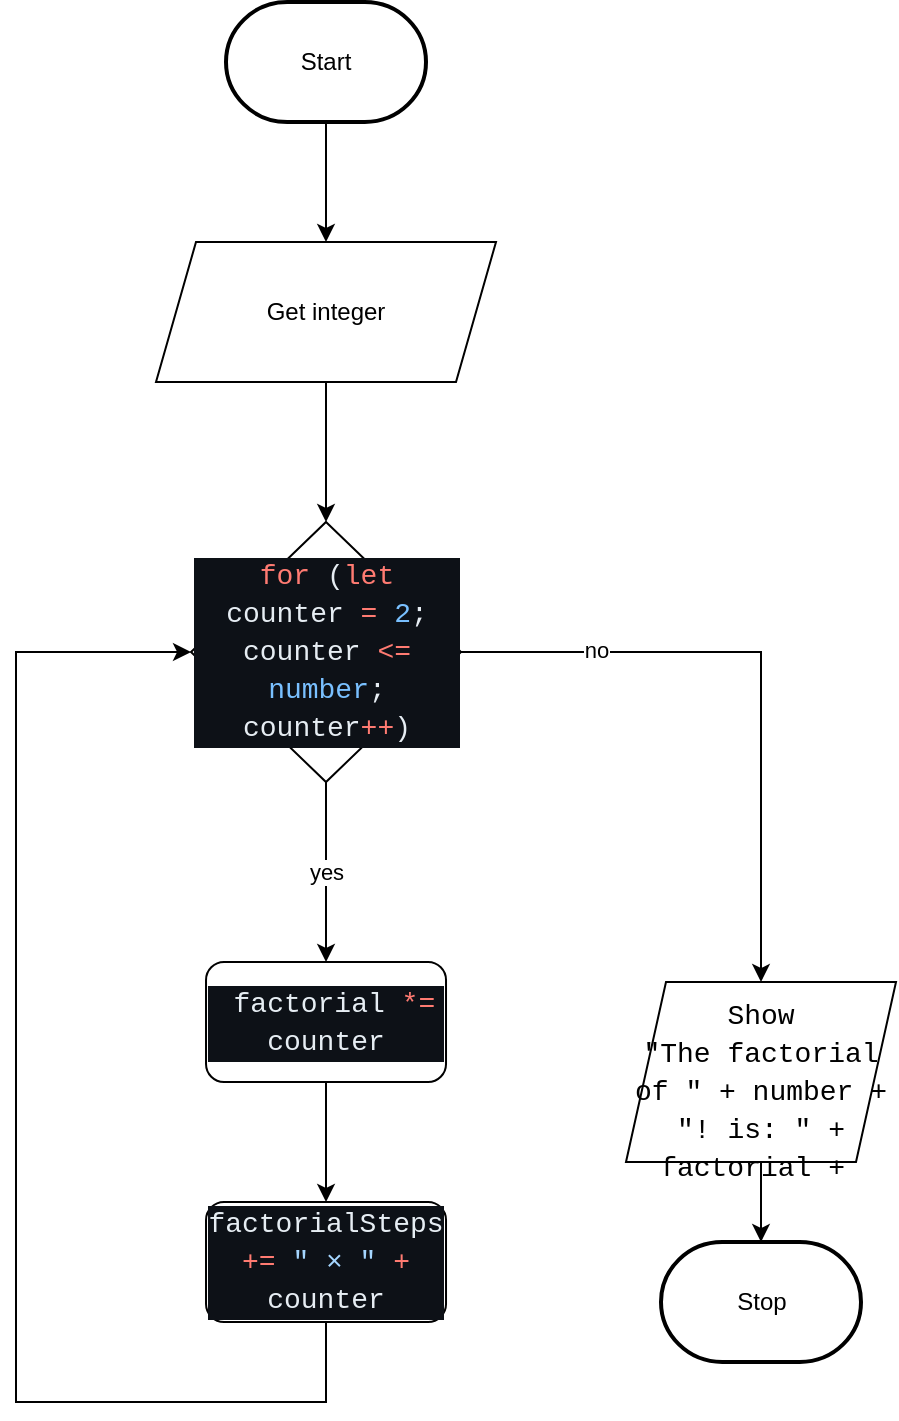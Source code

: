<mxfile>
    <diagram id="HIP3nbAZw_EuaXWnEj3U" name="Page-1">
        <mxGraphModel dx="1086" dy="751" grid="1" gridSize="10" guides="1" tooltips="1" connect="1" arrows="1" fold="1" page="1" pageScale="1" pageWidth="850" pageHeight="1100" math="0" shadow="0">
            <root>
                <mxCell id="0"/>
                <mxCell id="1" parent="0"/>
                <mxCell id="5" style="edgeStyle=orthogonalEdgeStyle;html=1;rounded=0;" parent="1" source="6" target="9" edge="1">
                    <mxGeometry relative="1" as="geometry"/>
                </mxCell>
                <mxCell id="6" value="Start" style="strokeWidth=2;html=1;shape=mxgraph.flowchart.terminator;whiteSpace=wrap;" parent="1" vertex="1">
                    <mxGeometry x="505" y="50" width="100" height="60" as="geometry"/>
                </mxCell>
                <mxCell id="7" value="Stop" style="strokeWidth=2;html=1;shape=mxgraph.flowchart.terminator;whiteSpace=wrap;" parent="1" vertex="1">
                    <mxGeometry x="722.5" y="670" width="100" height="60" as="geometry"/>
                </mxCell>
                <mxCell id="8" style="edgeStyle=orthogonalEdgeStyle;html=1;entryX=0.5;entryY=0;entryDx=0;entryDy=0;fontColor=#000000;rounded=0;" parent="1" source="9" target="15" edge="1">
                    <mxGeometry relative="1" as="geometry">
                        <mxPoint x="555.01" y="320" as="targetPoint"/>
                    </mxGeometry>
                </mxCell>
                <mxCell id="9" value="Get integer" style="shape=parallelogram;perimeter=parallelogramPerimeter;whiteSpace=wrap;html=1;fixedSize=1;" parent="1" vertex="1">
                    <mxGeometry x="470" y="170" width="170" height="70" as="geometry"/>
                </mxCell>
                <mxCell id="12" value="yes" style="edgeStyle=orthogonalEdgeStyle;rounded=0;html=1;entryX=0.5;entryY=0;entryDx=0;entryDy=0;fontColor=#000000;" parent="1" source="15" target="19" edge="1">
                    <mxGeometry relative="1" as="geometry"/>
                </mxCell>
                <mxCell id="13" style="edgeStyle=orthogonalEdgeStyle;rounded=0;html=1;entryX=0.5;entryY=0;entryDx=0;entryDy=0;fontColor=#000000;" parent="1" source="15" target="17" edge="1">
                    <mxGeometry relative="1" as="geometry"/>
                </mxCell>
                <mxCell id="14" value="no" style="edgeLabel;html=1;align=center;verticalAlign=middle;resizable=0;points=[];fontColor=#000000;" parent="13" vertex="1" connectable="0">
                    <mxGeometry x="-0.579" y="1" relative="1" as="geometry">
                        <mxPoint x="1" as="offset"/>
                    </mxGeometry>
                </mxCell>
                <mxCell id="15" value="&lt;div style=&quot;font-family: Consolas, &amp;quot;Courier New&amp;quot;, monospace; font-size: 14px; line-height: 19px;&quot;&gt;&lt;div style=&quot;color: rgb(230, 237, 243); background-color: rgb(13, 17, 23); line-height: 19px;&quot;&gt;&lt;span style=&quot;color: #ff7b72;&quot;&gt;for&lt;/span&gt; (&lt;span style=&quot;color: #ff7b72;&quot;&gt;let&lt;/span&gt; counter &lt;span style=&quot;color: #ff7b72;&quot;&gt;=&lt;/span&gt; &lt;span style=&quot;color: #79c0ff;&quot;&gt;2&lt;/span&gt;; counter &lt;span style=&quot;color: #ff7b72;&quot;&gt;&amp;lt;=&lt;/span&gt; &lt;span style=&quot;color: #79c0ff;&quot;&gt;number&lt;/span&gt;; counter&lt;span style=&quot;color: #ff7b72;&quot;&gt;++&lt;/span&gt;)&lt;/div&gt;&lt;/div&gt;" style="rhombus;whiteSpace=wrap;html=1;" parent="1" vertex="1">
                    <mxGeometry x="487.51" y="310" width="134.99" height="130" as="geometry"/>
                </mxCell>
                <mxCell id="16" style="edgeStyle=orthogonalEdgeStyle;rounded=0;html=1;entryX=0.5;entryY=0;entryDx=0;entryDy=0;entryPerimeter=0;fontColor=#000000;" parent="1" source="17" target="7" edge="1">
                    <mxGeometry relative="1" as="geometry"/>
                </mxCell>
                <mxCell id="17" value="&lt;div style=&quot;font-family: Consolas, &amp;quot;Courier New&amp;quot;, monospace; font-size: 14px; line-height: 19px;&quot;&gt;&lt;div style=&quot;line-height: 19px;&quot;&gt;&lt;br&gt;&lt;/div&gt;&lt;div style=&quot;line-height: 19px;&quot;&gt;Show&lt;/div&gt;&lt;div style=&quot;line-height: 19px;&quot;&gt;&quot;The factorial of &quot; + number + &quot;! is: &quot; + factorial +&amp;nbsp;&lt;/div&gt;&lt;/div&gt;" style="shape=parallelogram;perimeter=parallelogramPerimeter;whiteSpace=wrap;html=1;fixedSize=1;labelBackgroundColor=none;fontColor=#000000;" parent="1" vertex="1">
                    <mxGeometry x="705" y="540" width="135" height="90" as="geometry"/>
                </mxCell>
                <mxCell id="18" style="edgeStyle=orthogonalEdgeStyle;rounded=0;html=1;entryX=0.5;entryY=0;entryDx=0;entryDy=0;fontColor=#000000;" parent="1" source="19" target="21" edge="1">
                    <mxGeometry relative="1" as="geometry"/>
                </mxCell>
                <mxCell id="19" value="&lt;div style=&quot;font-family: Consolas, &amp;quot;Courier New&amp;quot;, monospace; font-size: 14px;&quot;&gt;&lt;div style=&quot;color: rgb(230, 237, 243); background-color: rgb(13, 17, 23); line-height: 19px;&quot;&gt;&amp;nbsp;factorial &lt;span style=&quot;color: #ff7b72;&quot;&gt;*=&lt;/span&gt; counter&lt;/div&gt;&lt;/div&gt;" style="rounded=1;whiteSpace=wrap;html=1;labelBackgroundColor=none;fontColor=#000000;" parent="1" vertex="1">
                    <mxGeometry x="495.01" y="530" width="120" height="60" as="geometry"/>
                </mxCell>
                <mxCell id="20" style="edgeStyle=orthogonalEdgeStyle;rounded=0;html=1;entryX=0;entryY=0.5;entryDx=0;entryDy=0;fontColor=#000000;" parent="1" source="21" target="15" edge="1">
                    <mxGeometry relative="1" as="geometry">
                        <Array as="points">
                            <mxPoint x="555" y="750"/>
                            <mxPoint x="400" y="750"/>
                            <mxPoint x="400" y="375"/>
                        </Array>
                    </mxGeometry>
                </mxCell>
                <mxCell id="21" value="&lt;div style=&quot;color: rgb(230, 237, 243); background-color: rgb(13, 17, 23); font-family: Consolas, &amp;quot;Courier New&amp;quot;, monospace; font-size: 14px; line-height: 19px;&quot;&gt;factorialSteps &lt;span style=&quot;color: #ff7b72;&quot;&gt;+=&lt;/span&gt; &lt;span style=&quot;color: #a5d6ff;&quot;&gt;&quot; × &quot;&lt;/span&gt; &lt;span style=&quot;color: #ff7b72;&quot;&gt;+&lt;/span&gt; counter&lt;/div&gt;" style="rounded=1;whiteSpace=wrap;html=1;labelBackgroundColor=none;fontColor=#000000;" parent="1" vertex="1">
                    <mxGeometry x="495.01" y="650" width="120" height="60" as="geometry"/>
                </mxCell>
            </root>
        </mxGraphModel>
    </diagram>
</mxfile>